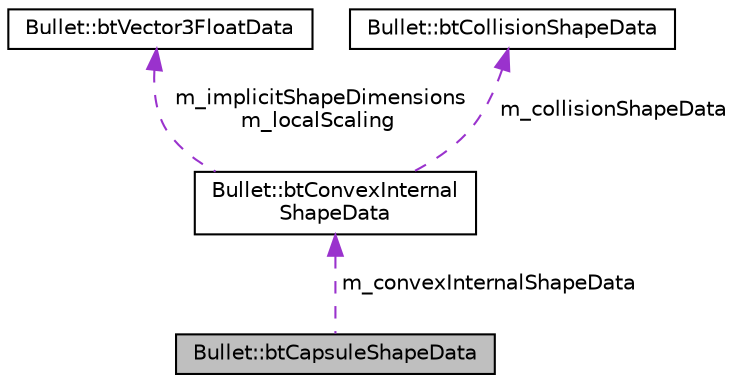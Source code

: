 digraph "Bullet::btCapsuleShapeData"
{
  edge [fontname="Helvetica",fontsize="10",labelfontname="Helvetica",labelfontsize="10"];
  node [fontname="Helvetica",fontsize="10",shape=record];
  Node1 [label="Bullet::btCapsuleShapeData",height=0.2,width=0.4,color="black", fillcolor="grey75", style="filled", fontcolor="black"];
  Node2 -> Node1 [dir="back",color="darkorchid3",fontsize="10",style="dashed",label=" m_convexInternalShapeData" ,fontname="Helvetica"];
  Node2 [label="Bullet::btConvexInternal\lShapeData",height=0.2,width=0.4,color="black", fillcolor="white", style="filled",URL="$class_bullet_1_1bt_convex_internal_shape_data.html"];
  Node3 -> Node2 [dir="back",color="darkorchid3",fontsize="10",style="dashed",label=" m_implicitShapeDimensions\nm_localScaling" ,fontname="Helvetica"];
  Node3 [label="Bullet::btVector3FloatData",height=0.2,width=0.4,color="black", fillcolor="white", style="filled",URL="$class_bullet_1_1bt_vector3_float_data.html"];
  Node4 -> Node2 [dir="back",color="darkorchid3",fontsize="10",style="dashed",label=" m_collisionShapeData" ,fontname="Helvetica"];
  Node4 [label="Bullet::btCollisionShapeData",height=0.2,width=0.4,color="black", fillcolor="white", style="filled",URL="$class_bullet_1_1bt_collision_shape_data.html"];
}
